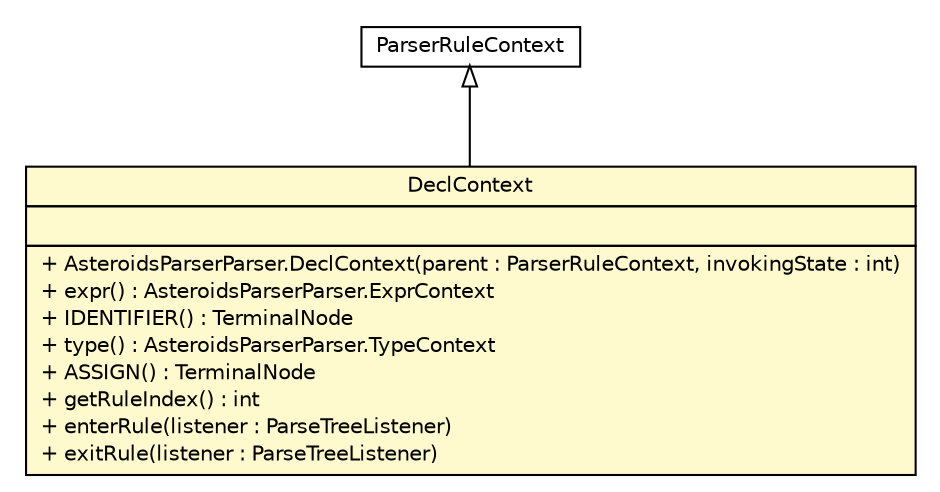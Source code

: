 #!/usr/local/bin/dot
#
# Class diagram 
# Generated by UMLGraph version R5_6 (http://www.umlgraph.org/)
#

digraph G {
	edge [fontname="Helvetica",fontsize=10,labelfontname="Helvetica",labelfontsize=10];
	node [fontname="Helvetica",fontsize=10,shape=plaintext];
	nodesep=0.25;
	ranksep=0.5;
	// model.programs.parsing.AsteroidsParserParser.DeclContext
	c4968 [label=<<table title="model.programs.parsing.AsteroidsParserParser.DeclContext" border="0" cellborder="1" cellspacing="0" cellpadding="2" port="p" bgcolor="lemonChiffon" href="./AsteroidsParserParser.DeclContext.html">
		<tr><td><table border="0" cellspacing="0" cellpadding="1">
<tr><td align="center" balign="center"> DeclContext </td></tr>
		</table></td></tr>
		<tr><td><table border="0" cellspacing="0" cellpadding="1">
<tr><td align="left" balign="left">  </td></tr>
		</table></td></tr>
		<tr><td><table border="0" cellspacing="0" cellpadding="1">
<tr><td align="left" balign="left"> + AsteroidsParserParser.DeclContext(parent : ParserRuleContext, invokingState : int) </td></tr>
<tr><td align="left" balign="left"> + expr() : AsteroidsParserParser.ExprContext </td></tr>
<tr><td align="left" balign="left"> + IDENTIFIER() : TerminalNode </td></tr>
<tr><td align="left" balign="left"> + type() : AsteroidsParserParser.TypeContext </td></tr>
<tr><td align="left" balign="left"> + ASSIGN() : TerminalNode </td></tr>
<tr><td align="left" balign="left"> + getRuleIndex() : int </td></tr>
<tr><td align="left" balign="left"> + enterRule(listener : ParseTreeListener) </td></tr>
<tr><td align="left" balign="left"> + exitRule(listener : ParseTreeListener) </td></tr>
		</table></td></tr>
		</table>>, URL="./AsteroidsParserParser.DeclContext.html", fontname="Helvetica", fontcolor="black", fontsize=10.0];
	//model.programs.parsing.AsteroidsParserParser.DeclContext extends ParserRuleContext
	c5059:p -> c4968:p [dir=back,arrowtail=empty];
	// ParserRuleContext
	c5059[label=<<table title="ParserRuleContext" border="0" cellborder="1" cellspacing="0" cellpadding="2" port="p" href="http://java.sun.com/j2se/1.4.2/docs/api//ParserRuleContext.html">
		<tr><td><table border="0" cellspacing="0" cellpadding="1">
<tr><td align="center" balign="center"> ParserRuleContext </td></tr>
		</table></td></tr>
		</table>>, fontname="Helvetica", fontcolor="black", fontsize=10.0];
}

